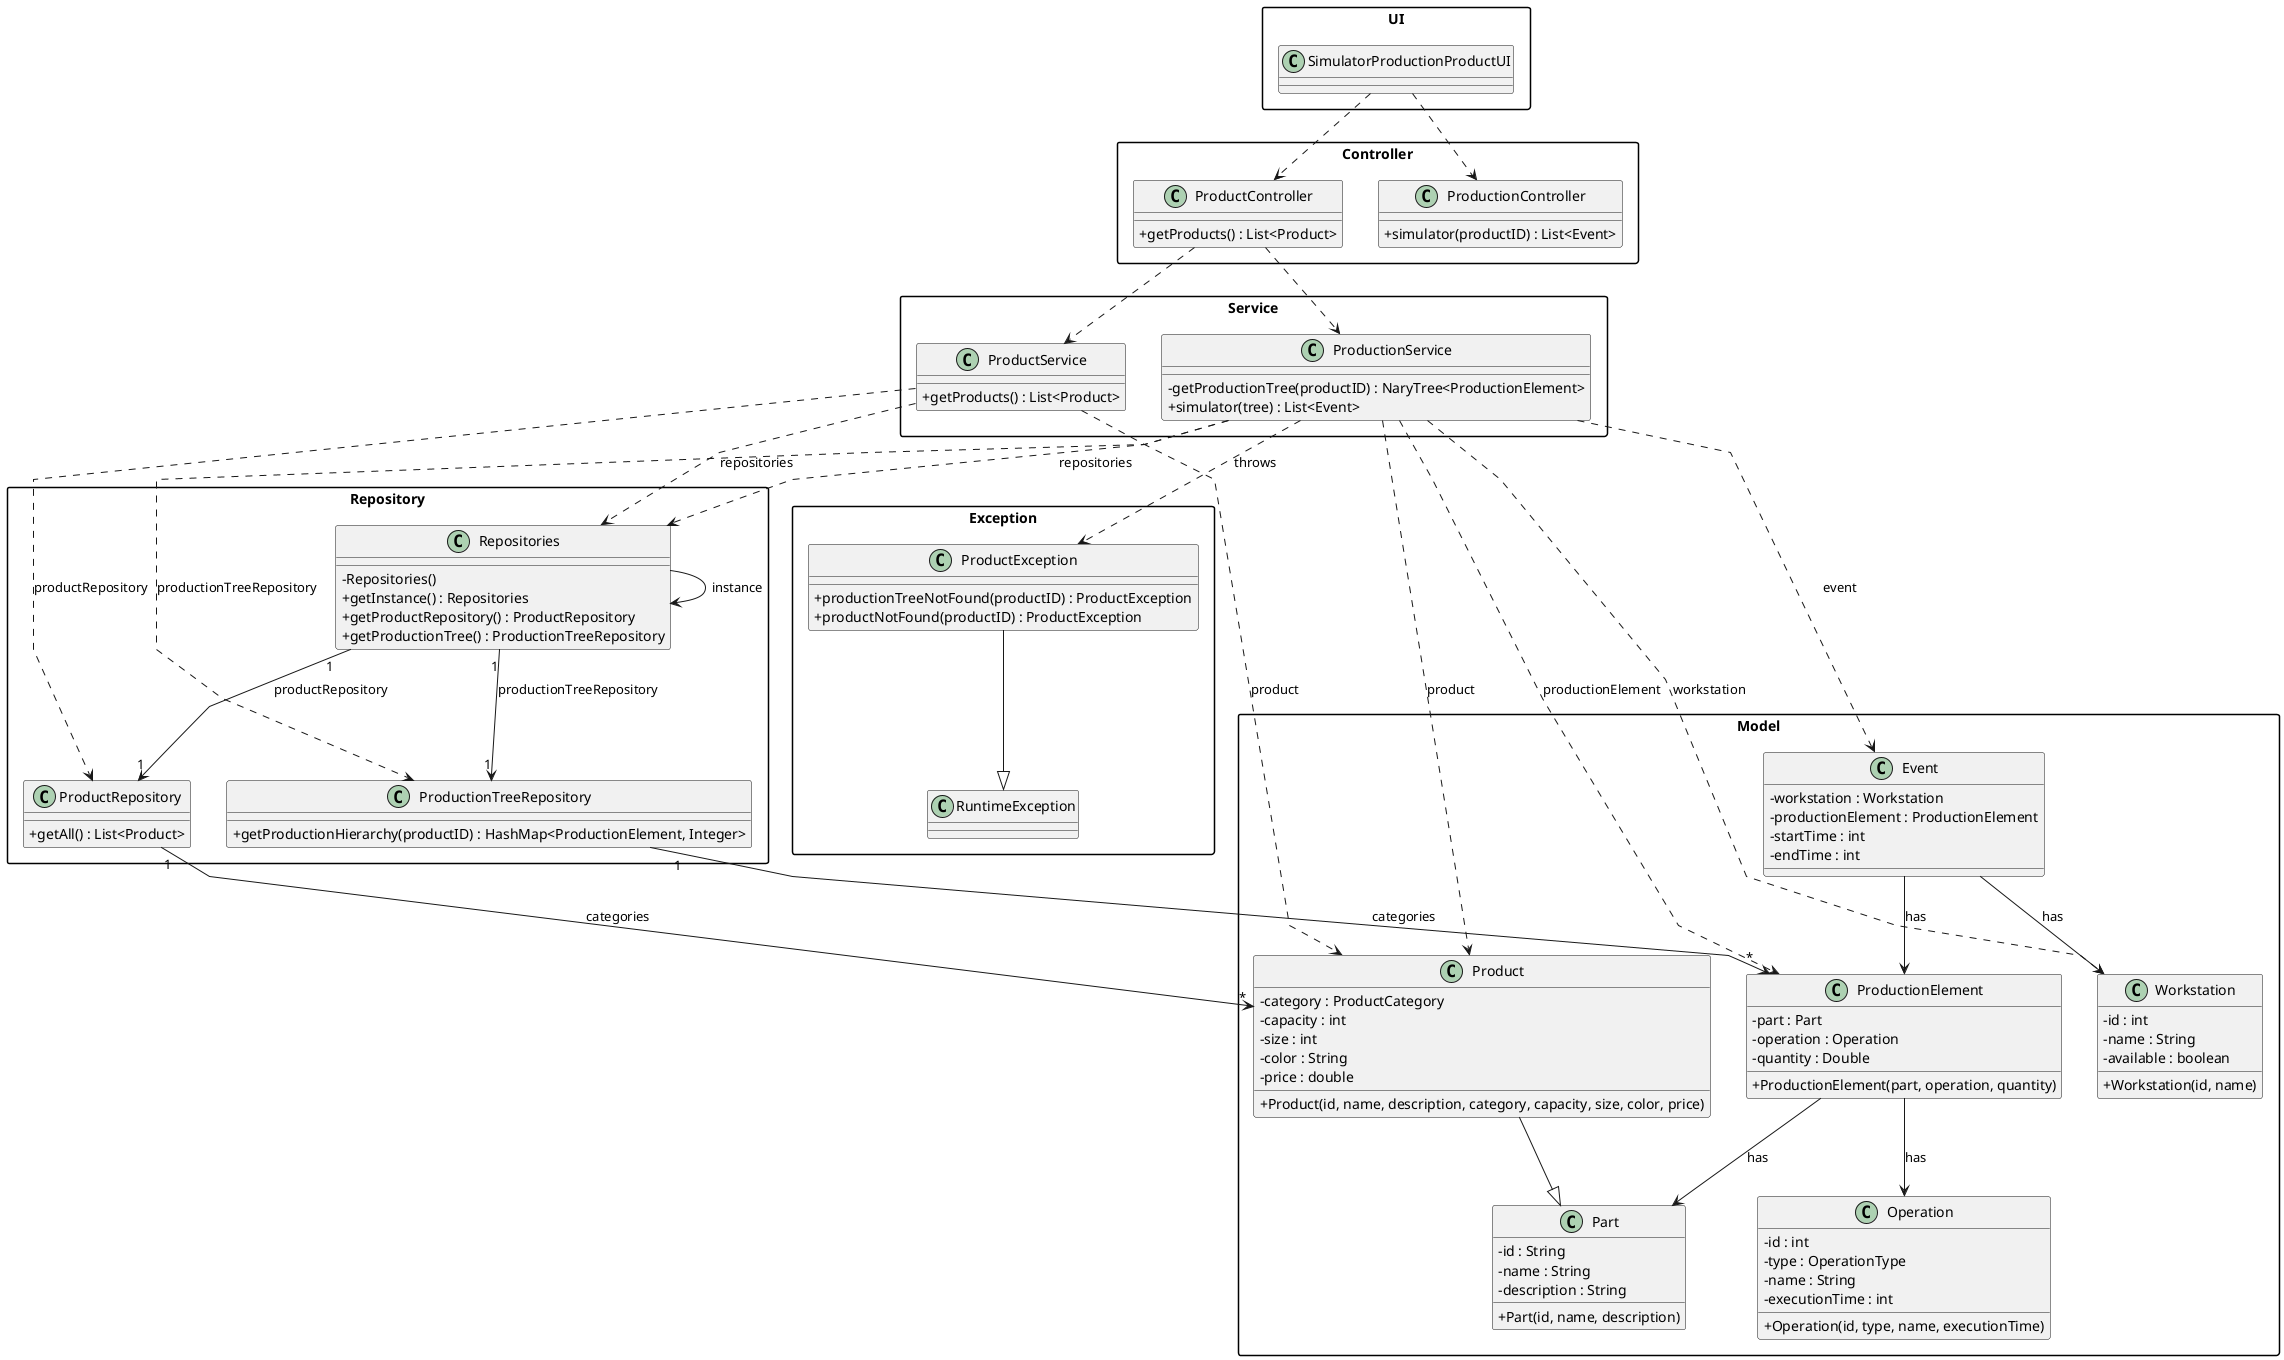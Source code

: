 @startuml
skinparam packageStyle rectangle
skinparam shadowing false
skinparam linetype polyline
skinparam classAttributeIconSize 0

package "UI" {
    class SimulatorProductionProductUI {
    }
}

package "Controller" {
    class ProductController {
        +getProducts() : List<Product>
    }

    class ProductionController {
        +simulator(productID) : List<Event>
    }
}

package "Service" {
    class ProductService {
        +getProducts() : List<Product>
    }

    class ProductionService {
        -getProductionTree(productID) : NaryTree<ProductionElement>
        +simulator(tree) : List<Event>
    }
}

package "Repository" {
    class Repositories {
        -Repositories()
        +getInstance() : Repositories
        +getProductRepository() : ProductRepository
        +getProductionTree() : ProductionTreeRepository
    }

    class ProductRepository {
        +getAll() : List<Product>
    }

    class ProductionTreeRepository {
        +getProductionHierarchy(productID) : HashMap<ProductionElement, Integer>
    }
}

package "Model" {
    class Part {
        -id : String
        -name : String
        -description : String
        +Part(id, name, description)
    }

    class Product {
        -category : ProductCategory
        -capacity : int
        -size : int
        -color : String
        -price : double
        +Product(id, name, description, category, capacity, size, color, price)
    }

    class ProductionElement {
        -part : Part
        -operation : Operation
        -quantity : Double
        +ProductionElement(part, operation, quantity)
    }

    class Operation {
        -id : int
        -type : OperationType
        -name : String
        -executionTime : int
        +Operation(id, type, name, executionTime)
    }

    class Workstation {
        -id : int
        -name : String
        -available : boolean
        +Workstation(id, name)
    }

    class Event {
        -workstation : Workstation
        -productionElement : ProductionElement
        -startTime : int
        -endTime : int
    }
}

package "Exception" {
    class ProductException {
        +productionTreeNotFound(productID) : ProductException
        +productNotFound(productID) : ProductException
    }

    class RuntimeException
}

SimulatorProductionProductUI ..> ProductController
SimulatorProductionProductUI ..> ProductionController
ProductController ..> ProductService
ProductController ..> ProductionService
ProductService ..> Repositories : repositories
ProductService ..> ProductRepository : productRepository
ProductService ..> Product : product
ProductionService ..> Repositories : repositories
ProductionService ..> ProductionTreeRepository : productionTreeRepository
ProductionService ..> Product : product
ProductionService ..> ProductionElement : productionElement
ProductionService ..> Workstation : workstation
ProductionService ..> Event : event
Repositories --> Repositories : instance
Repositories "1" --> "1" ProductRepository : productRepository
Repositories "1" --> "1" ProductionTreeRepository : productionTreeRepository
ProductRepository "1" --> "*" Product : categories
ProductionTreeRepository "1" --> "*" ProductionElement : categories
Product --|> Part
Event --> ProductionElement : has
Event --> Workstation : has
ProductionElement --> Part : has
ProductionElement --> Operation : has
ProductionService ..> ProductException : throws
ProductException --|> RuntimeException

@enduml
